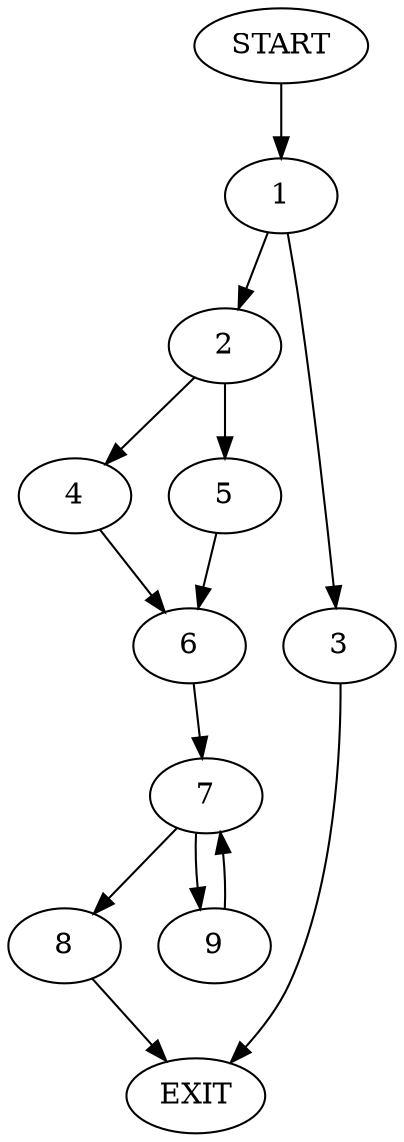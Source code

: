 digraph {
0 [label="START"]
10 [label="EXIT"]
0 -> 1
1 -> 2
1 -> 3
3 -> 10
2 -> 4
2 -> 5
4 -> 6
5 -> 6
6 -> 7
7 -> 8
7 -> 9
9 -> 7
8 -> 10
}
